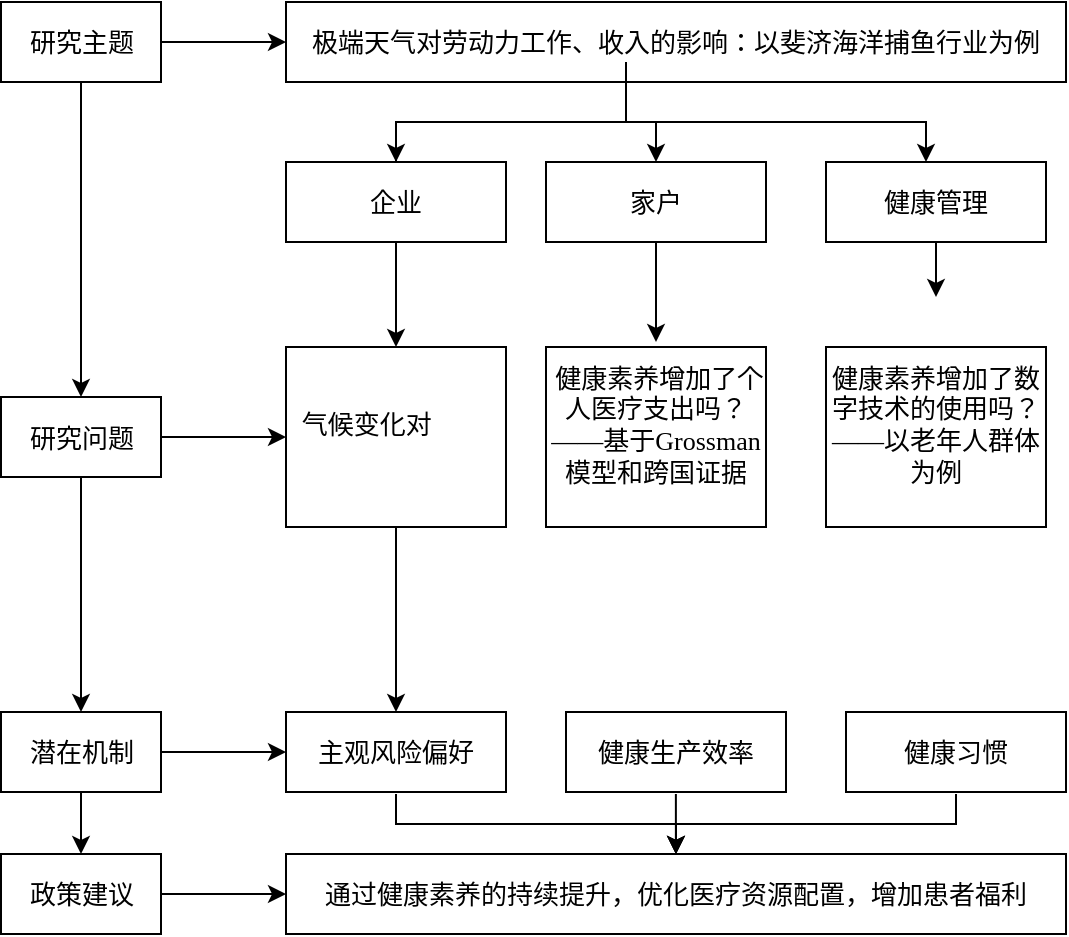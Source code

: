 <mxfile version="24.7.4">
  <diagram name="第 1 页" id="TJlREFRVbjQbi90u0qth">
    <mxGraphModel dx="794" dy="420" grid="1" gridSize="10" guides="1" tooltips="1" connect="1" arrows="1" fold="1" page="1" pageScale="1" pageWidth="827" pageHeight="1169" math="0" shadow="0">
      <root>
        <mxCell id="0" />
        <mxCell id="1" parent="0" />
        <mxCell id="6NIygA2UcwXDgmvHAig5-2" value="&lt;div&gt;极端天气对劳动力工作、收入的影响：以斐济海洋捕鱼行业为例&lt;/div&gt;" style="rounded=0;whiteSpace=wrap;html=1;fontFamily=宋体;fontSize=13;" parent="1" vertex="1">
          <mxGeometry x="380" y="40" width="390" height="40" as="geometry" />
        </mxCell>
        <mxCell id="6NIygA2UcwXDgmvHAig5-57" value="" style="edgeStyle=orthogonalEdgeStyle;rounded=0;orthogonalLoop=1;jettySize=auto;html=1;fontFamily=宋体;fontSize=13;" parent="1" source="6NIygA2UcwXDgmvHAig5-5" edge="1">
          <mxGeometry relative="1" as="geometry">
            <mxPoint x="705" y="187.5" as="targetPoint" />
          </mxGeometry>
        </mxCell>
        <mxCell id="6NIygA2UcwXDgmvHAig5-5" value="健康管理" style="rounded=0;whiteSpace=wrap;html=1;fontFamily=宋体;fontSize=13;" parent="1" vertex="1">
          <mxGeometry x="650" y="120" width="110" height="40" as="geometry" />
        </mxCell>
        <mxCell id="6NIygA2UcwXDgmvHAig5-58" style="edgeStyle=orthogonalEdgeStyle;rounded=0;orthogonalLoop=1;jettySize=auto;html=1;fontFamily=宋体;fontSize=13;" parent="1" source="6NIygA2UcwXDgmvHAig5-10" edge="1">
          <mxGeometry relative="1" as="geometry">
            <mxPoint x="435.0" y="130" as="targetPoint" />
          </mxGeometry>
        </mxCell>
        <mxCell id="39m7SFtXW_pnDy7DZffh-3" value="" style="edgeStyle=orthogonalEdgeStyle;rounded=0;orthogonalLoop=1;jettySize=auto;html=1;" edge="1" parent="1" source="6NIygA2UcwXDgmvHAig5-10" target="6NIygA2UcwXDgmvHAig5-18">
          <mxGeometry relative="1" as="geometry" />
        </mxCell>
        <mxCell id="6NIygA2UcwXDgmvHAig5-10" value="企业" style="rounded=0;whiteSpace=wrap;html=1;fontFamily=宋体;fontSize=13;" parent="1" vertex="1">
          <mxGeometry x="380" y="120" width="110" height="40" as="geometry" />
        </mxCell>
        <mxCell id="6NIygA2UcwXDgmvHAig5-88" style="edgeStyle=orthogonalEdgeStyle;rounded=0;orthogonalLoop=1;jettySize=auto;html=1;exitX=0.5;exitY=1;exitDx=0;exitDy=0;entryX=0.5;entryY=0;entryDx=0;entryDy=0;fontFamily=宋体;fontSize=13;" parent="1" target="6NIygA2UcwXDgmvHAig5-82" edge="1">
          <mxGeometry relative="1" as="geometry">
            <mxPoint x="715.0" y="436" as="sourcePoint" />
            <Array as="points">
              <mxPoint x="715" y="451" />
              <mxPoint x="575" y="451" />
            </Array>
          </mxGeometry>
        </mxCell>
        <mxCell id="6NIygA2UcwXDgmvHAig5-86" style="edgeStyle=orthogonalEdgeStyle;rounded=0;orthogonalLoop=1;jettySize=auto;html=1;exitX=0.5;exitY=1;exitDx=0;exitDy=0;entryX=0.5;entryY=0;entryDx=0;entryDy=0;fontFamily=宋体;fontSize=13;" parent="1" target="6NIygA2UcwXDgmvHAig5-82" edge="1">
          <mxGeometry relative="1" as="geometry">
            <mxPoint x="435.0" y="436" as="sourcePoint" />
            <Array as="points">
              <mxPoint x="435" y="451" />
              <mxPoint x="575" y="451" />
            </Array>
          </mxGeometry>
        </mxCell>
        <mxCell id="6NIygA2UcwXDgmvHAig5-63" value="" style="edgeStyle=orthogonalEdgeStyle;rounded=0;orthogonalLoop=1;jettySize=auto;html=1;fontFamily=宋体;fontSize=13;" parent="1" source="6NIygA2UcwXDgmvHAig5-18" target="6NIygA2UcwXDgmvHAig5-50" edge="1">
          <mxGeometry relative="1" as="geometry" />
        </mxCell>
        <mxCell id="6NIygA2UcwXDgmvHAig5-18" value="&lt;div style=&quot;text-indent: -29.333px;&quot;&gt;气候变化对&lt;/div&gt;&lt;p style=&quot;margin-top: 0cm; margin-right: 0cm; margin-left: 22pt; text-align: justify; line-height: 150%; font-size: 13px;&quot; class=&quot;MsoListParagraph&quot;&gt;&lt;span style=&quot;font-size: 13px;&quot; lang=&quot;EN-US&quot;&gt;&lt;/span&gt;&lt;/p&gt;" style="rounded=0;whiteSpace=wrap;html=1;fontFamily=宋体;fontSize=13;" parent="1" vertex="1">
          <mxGeometry x="380" y="212.5" width="110" height="90" as="geometry" />
        </mxCell>
        <mxCell id="6NIygA2UcwXDgmvHAig5-19" value="&lt;font style=&quot;font-size: 13px;&quot;&gt;&lt;span style=&quot;text-align: justify; text-indent: -22pt; background-color: initial; font-size: 13px;&quot; lang=&quot;EN-US&quot;&gt;&amp;nbsp;&lt;/span&gt;&lt;span style=&quot;text-align: justify; text-indent: -22pt; background-color: initial; font-size: 13px;&quot;&gt;健康素养增加了个人医疗支出吗？——基于&lt;/span&gt;&lt;span style=&quot;text-align: justify; text-indent: -22pt; background-color: initial; font-size: 13px;&quot; lang=&quot;EN-US&quot;&gt;Grossman&lt;/span&gt;&lt;span style=&quot;text-align: justify; text-indent: -22pt; background-color: initial; font-size: 13px;&quot;&gt;模型和跨国证据&lt;/span&gt;&lt;/font&gt;&lt;p style=&quot;margin-top: 0cm; margin-right: 0cm; margin-left: 22pt; text-align: justify; line-height: 150%; font-size: 13px;&quot; class=&quot;MsoListParagraph&quot;&gt;&lt;span style=&quot;font-size: 13px;&quot; lang=&quot;EN-US&quot;&gt;&lt;/span&gt;&lt;/p&gt;" style="rounded=0;whiteSpace=wrap;html=1;fontFamily=宋体;fontSize=13;" parent="1" vertex="1">
          <mxGeometry x="510" y="212.5" width="110" height="90" as="geometry" />
        </mxCell>
        <mxCell id="6NIygA2UcwXDgmvHAig5-24" value="&lt;font style=&quot;font-size: 13px;&quot;&gt;&lt;span style=&quot;font-size: 13px;&quot;&gt;健康素养增加了数字技术的使用吗？&lt;/span&gt;&lt;span style=&quot;text-indent: -29.333px; font-size: 13px;&quot;&gt;——&lt;/span&gt;&lt;span style=&quot;font-size: 13px;&quot;&gt;以老年人群体为例&lt;/span&gt;&lt;/font&gt;&lt;br style=&quot;font-size: 13px;&quot;&gt;&lt;p class=&quot;MsoListParagraph&quot; style=&quot;margin-top: 0cm; margin-right: 0cm; margin-left: 22pt; line-height: 150%; font-size: 13px;&quot;&gt;&lt;span lang=&quot;EN-US&quot; style=&quot;font-size: 13px;&quot;&gt;&lt;/span&gt;&lt;/p&gt;" style="rounded=0;whiteSpace=wrap;html=1;align=center;fontFamily=宋体;fontSize=13;" parent="1" vertex="1">
          <mxGeometry x="650" y="212.5" width="110" height="90" as="geometry" />
        </mxCell>
        <mxCell id="6NIygA2UcwXDgmvHAig5-25" style="edgeStyle=orthogonalEdgeStyle;rounded=0;orthogonalLoop=1;jettySize=auto;html=1;exitX=0.5;exitY=1;exitDx=0;exitDy=0;fontFamily=宋体;fontSize=13;" parent="1" source="6NIygA2UcwXDgmvHAig5-10" target="6NIygA2UcwXDgmvHAig5-10" edge="1">
          <mxGeometry relative="1" as="geometry" />
        </mxCell>
        <mxCell id="6NIygA2UcwXDgmvHAig5-81" value="" style="edgeStyle=orthogonalEdgeStyle;curved=1;rounded=0;orthogonalLoop=1;jettySize=auto;html=1;fontFamily=宋体;fontSize=13;" parent="1" edge="1">
          <mxGeometry relative="1" as="geometry">
            <mxPoint x="574.941" y="436" as="sourcePoint" />
            <mxPoint x="574.941" y="466" as="targetPoint" />
          </mxGeometry>
        </mxCell>
        <mxCell id="39m7SFtXW_pnDy7DZffh-2" value="" style="edgeStyle=orthogonalEdgeStyle;rounded=0;orthogonalLoop=1;jettySize=auto;html=1;" edge="1" parent="1" source="6NIygA2UcwXDgmvHAig5-11">
          <mxGeometry relative="1" as="geometry">
            <mxPoint x="565" y="210" as="targetPoint" />
          </mxGeometry>
        </mxCell>
        <mxCell id="6NIygA2UcwXDgmvHAig5-11" value="家户" style="rounded=0;whiteSpace=wrap;html=1;fontFamily=宋体;fontSize=13;" parent="1" vertex="1">
          <mxGeometry x="510" y="120" width="110" height="40" as="geometry" />
        </mxCell>
        <mxCell id="6NIygA2UcwXDgmvHAig5-32" value="研究主题" style="rounded=0;whiteSpace=wrap;html=1;fontFamily=宋体;fontSize=13;" parent="1" vertex="1">
          <mxGeometry x="237.5" y="40" width="80" height="40" as="geometry" />
        </mxCell>
        <mxCell id="6NIygA2UcwXDgmvHAig5-34" value="" style="endArrow=classic;html=1;rounded=0;exitX=1;exitY=0.5;exitDx=0;exitDy=0;entryX=0;entryY=0.5;entryDx=0;entryDy=0;fontFamily=宋体;fontSize=13;" parent="1" source="6NIygA2UcwXDgmvHAig5-32" target="6NIygA2UcwXDgmvHAig5-2" edge="1">
          <mxGeometry width="50" height="50" relative="1" as="geometry">
            <mxPoint x="600" y="230" as="sourcePoint" />
            <mxPoint x="650" y="180" as="targetPoint" />
          </mxGeometry>
        </mxCell>
        <mxCell id="6NIygA2UcwXDgmvHAig5-39" value="" style="edgeStyle=orthogonalEdgeStyle;rounded=0;orthogonalLoop=1;jettySize=auto;html=1;fontFamily=宋体;fontSize=13;" parent="1" source="6NIygA2UcwXDgmvHAig5-35" target="6NIygA2UcwXDgmvHAig5-36" edge="1">
          <mxGeometry relative="1" as="geometry" />
        </mxCell>
        <mxCell id="6NIygA2UcwXDgmvHAig5-62" value="" style="edgeStyle=orthogonalEdgeStyle;rounded=0;orthogonalLoop=1;jettySize=auto;html=1;fontFamily=宋体;fontSize=13;" parent="1" source="6NIygA2UcwXDgmvHAig5-35" target="6NIygA2UcwXDgmvHAig5-18" edge="1">
          <mxGeometry relative="1" as="geometry" />
        </mxCell>
        <mxCell id="6NIygA2UcwXDgmvHAig5-35" value="研究问题" style="rounded=0;whiteSpace=wrap;html=1;fontFamily=宋体;fontSize=13;" parent="1" vertex="1">
          <mxGeometry x="237.5" y="237.5" width="80" height="40" as="geometry" />
        </mxCell>
        <mxCell id="6NIygA2UcwXDgmvHAig5-40" value="" style="edgeStyle=orthogonalEdgeStyle;rounded=0;orthogonalLoop=1;jettySize=auto;html=1;fontFamily=宋体;fontSize=13;" parent="1" source="6NIygA2UcwXDgmvHAig5-36" target="6NIygA2UcwXDgmvHAig5-37" edge="1">
          <mxGeometry relative="1" as="geometry" />
        </mxCell>
        <mxCell id="6NIygA2UcwXDgmvHAig5-76" value="" style="edgeStyle=orthogonalEdgeStyle;curved=1;rounded=0;orthogonalLoop=1;jettySize=auto;html=1;fontFamily=宋体;fontSize=13;" parent="1" source="6NIygA2UcwXDgmvHAig5-36" target="6NIygA2UcwXDgmvHAig5-50" edge="1">
          <mxGeometry relative="1" as="geometry" />
        </mxCell>
        <mxCell id="6NIygA2UcwXDgmvHAig5-36" value="潜在机制" style="rounded=0;whiteSpace=wrap;html=1;fontFamily=宋体;fontSize=13;" parent="1" vertex="1">
          <mxGeometry x="237.5" y="395" width="80" height="40" as="geometry" />
        </mxCell>
        <mxCell id="6NIygA2UcwXDgmvHAig5-84" value="" style="edgeStyle=orthogonalEdgeStyle;curved=1;rounded=0;orthogonalLoop=1;jettySize=auto;html=1;fontFamily=宋体;fontSize=13;" parent="1" source="6NIygA2UcwXDgmvHAig5-37" target="6NIygA2UcwXDgmvHAig5-82" edge="1">
          <mxGeometry relative="1" as="geometry" />
        </mxCell>
        <mxCell id="6NIygA2UcwXDgmvHAig5-37" value="政策建议" style="rounded=0;whiteSpace=wrap;html=1;fontFamily=宋体;fontSize=13;" parent="1" vertex="1">
          <mxGeometry x="237.5" y="466" width="80" height="40" as="geometry" />
        </mxCell>
        <mxCell id="6NIygA2UcwXDgmvHAig5-38" value="" style="endArrow=classic;html=1;rounded=0;exitX=0.5;exitY=1;exitDx=0;exitDy=0;entryX=0.5;entryY=0;entryDx=0;entryDy=0;fontFamily=宋体;fontSize=13;" parent="1" source="6NIygA2UcwXDgmvHAig5-32" target="6NIygA2UcwXDgmvHAig5-35" edge="1">
          <mxGeometry width="50" height="50" relative="1" as="geometry">
            <mxPoint x="600" y="230" as="sourcePoint" />
            <mxPoint x="650" y="180" as="targetPoint" />
          </mxGeometry>
        </mxCell>
        <mxCell id="6NIygA2UcwXDgmvHAig5-45" value="" style="endArrow=classic;html=1;rounded=0;exitX=0.5;exitY=1;exitDx=0;exitDy=0;entryX=0.5;entryY=0;entryDx=0;entryDy=0;edgeStyle=orthogonalEdgeStyle;fontFamily=宋体;fontSize=13;" parent="1" source="6NIygA2UcwXDgmvHAig5-2" target="6NIygA2UcwXDgmvHAig5-10" edge="1">
          <mxGeometry width="50" height="50" relative="1" as="geometry">
            <mxPoint x="585" y="90" as="sourcePoint" />
            <mxPoint x="585" y="140" as="targetPoint" />
            <Array as="points">
              <mxPoint x="550" y="80" />
              <mxPoint x="550" y="100" />
              <mxPoint x="435" y="100" />
            </Array>
          </mxGeometry>
        </mxCell>
        <mxCell id="6NIygA2UcwXDgmvHAig5-46" value="" style="endArrow=classic;html=1;rounded=0;exitX=0.5;exitY=1;exitDx=0;exitDy=0;entryX=0.5;entryY=0;entryDx=0;entryDy=0;edgeStyle=orthogonalEdgeStyle;fontFamily=宋体;fontSize=13;" parent="1" source="6NIygA2UcwXDgmvHAig5-2" target="6NIygA2UcwXDgmvHAig5-11" edge="1">
          <mxGeometry width="50" height="50" relative="1" as="geometry">
            <mxPoint x="585" y="90" as="sourcePoint" />
            <mxPoint x="445" y="140" as="targetPoint" />
            <Array as="points">
              <mxPoint x="550" y="80" />
              <mxPoint x="550" y="100" />
              <mxPoint x="565" y="100" />
            </Array>
          </mxGeometry>
        </mxCell>
        <mxCell id="6NIygA2UcwXDgmvHAig5-48" value="健康习惯" style="rounded=0;whiteSpace=wrap;html=1;fontFamily=宋体;fontSize=13;" parent="1" vertex="1">
          <mxGeometry x="660" y="395" width="110" height="40" as="geometry" />
        </mxCell>
        <mxCell id="6NIygA2UcwXDgmvHAig5-49" value="健康生产效率" style="rounded=0;whiteSpace=wrap;html=1;fontFamily=宋体;fontSize=13;" parent="1" vertex="1">
          <mxGeometry x="520" y="395" width="110" height="40" as="geometry" />
        </mxCell>
        <mxCell id="6NIygA2UcwXDgmvHAig5-50" value="主观风险偏好" style="rounded=0;whiteSpace=wrap;html=1;fontFamily=宋体;fontSize=13;" parent="1" vertex="1">
          <mxGeometry x="380" y="395" width="110" height="40" as="geometry" />
        </mxCell>
        <mxCell id="6NIygA2UcwXDgmvHAig5-82" value="通过健康素养的持续提升，优化医疗资源配置，增加患者福利" style="whiteSpace=wrap;html=1;rounded=0;fontFamily=宋体;fontSize=13;" parent="1" vertex="1">
          <mxGeometry x="380" y="466" width="390" height="40" as="geometry" />
        </mxCell>
        <mxCell id="39m7SFtXW_pnDy7DZffh-1" value="" style="endArrow=classic;html=1;rounded=0;edgeStyle=orthogonalEdgeStyle;fontFamily=宋体;fontSize=13;" edge="1" parent="1">
          <mxGeometry width="50" height="50" relative="1" as="geometry">
            <mxPoint x="550" y="70" as="sourcePoint" />
            <mxPoint x="700" y="120" as="targetPoint" />
            <Array as="points">
              <mxPoint x="550" y="100" />
              <mxPoint x="700" y="100" />
            </Array>
          </mxGeometry>
        </mxCell>
      </root>
    </mxGraphModel>
  </diagram>
</mxfile>
